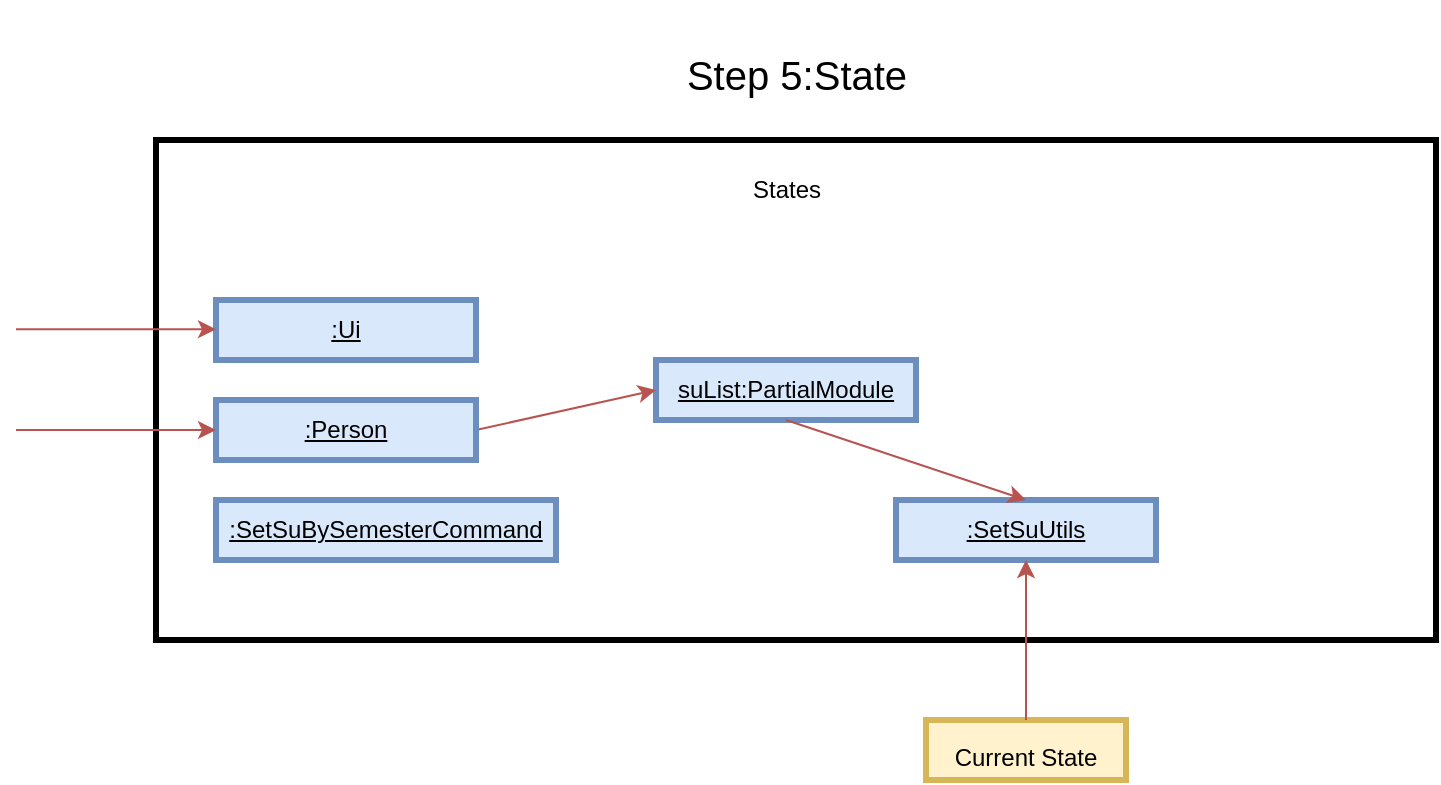 <mxfile version="13.8.6" type="device"><diagram id="31LljileMjd66Bfqc7Uy" name="Page-1"><mxGraphModel dx="1038" dy="523" grid="1" gridSize="10" guides="1" tooltips="1" connect="1" arrows="1" fold="1" page="1" pageScale="1" pageWidth="827" pageHeight="1169" math="0" shadow="0"><root><mxCell id="0"/><mxCell id="1" parent="0"/><mxCell id="h9h-G9-68EJ9-kkgznHa-1" value="" style="rounded=0;whiteSpace=wrap;html=1;strokeWidth=3;" parent="1" vertex="1"><mxGeometry x="80" y="110" width="640" height="250" as="geometry"/></mxCell><mxCell id="h9h-G9-68EJ9-kkgznHa-2" value="&lt;font style=&quot;font-size: 20px&quot;&gt;Step 5:State&lt;/font&gt;" style="text;html=1;align=center;verticalAlign=middle;resizable=0;points=[];autosize=1;fontSize=40;" parent="1" vertex="1"><mxGeometry x="335" y="40" width="130" height="60" as="geometry"/></mxCell><mxCell id="h9h-G9-68EJ9-kkgznHa-3" value="States" style="text;html=1;align=center;verticalAlign=middle;resizable=0;points=[];autosize=1;fontSize=12;" parent="1" vertex="1"><mxGeometry x="370" y="125" width="50" height="20" as="geometry"/></mxCell><mxCell id="h9h-G9-68EJ9-kkgznHa-5" value="&lt;font style=&quot;font-size: 12px&quot;&gt;Current State&lt;/font&gt;" style="rounded=0;whiteSpace=wrap;html=1;strokeWidth=3;fontSize=20;fillColor=#fff2cc;strokeColor=#d6b656;" parent="1" vertex="1"><mxGeometry x="465" y="400" width="100" height="30" as="geometry"/></mxCell><mxCell id="h9h-G9-68EJ9-kkgznHa-6" value="&lt;u&gt;:SetSuBySemesterCommand&lt;/u&gt;" style="rounded=0;whiteSpace=wrap;html=1;strokeWidth=3;fontSize=12;fillColor=#dae8fc;strokeColor=#6c8ebf;" parent="1" vertex="1"><mxGeometry x="110" y="290" width="170" height="30" as="geometry"/></mxCell><mxCell id="h9h-G9-68EJ9-kkgznHa-7" value="&lt;u&gt;suList:PartialModule&lt;/u&gt;" style="rounded=0;whiteSpace=wrap;html=1;strokeWidth=3;fontSize=12;fillColor=#dae8fc;strokeColor=#6c8ebf;" parent="1" vertex="1"><mxGeometry x="330" y="220" width="130" height="30" as="geometry"/></mxCell><mxCell id="h9h-G9-68EJ9-kkgznHa-8" value="&lt;u&gt;:SetSuUtils&lt;/u&gt;" style="rounded=0;whiteSpace=wrap;html=1;strokeWidth=3;fontSize=12;fillColor=#dae8fc;strokeColor=#6c8ebf;" parent="1" vertex="1"><mxGeometry x="450" y="290" width="130" height="30" as="geometry"/></mxCell><mxCell id="h9h-G9-68EJ9-kkgznHa-10" value="" style="endArrow=classic;html=1;fontSize=12;exitX=0.5;exitY=0;exitDx=0;exitDy=0;entryX=0.5;entryY=1;entryDx=0;entryDy=0;fillColor=#f8cecc;strokeColor=#b85450;" parent="1" source="h9h-G9-68EJ9-kkgznHa-5" target="h9h-G9-68EJ9-kkgznHa-8" edge="1"><mxGeometry width="50" height="50" relative="1" as="geometry"><mxPoint x="540" y="400" as="sourcePoint"/><mxPoint x="590" y="350" as="targetPoint"/></mxGeometry></mxCell><mxCell id="h9h-G9-68EJ9-kkgznHa-11" value="" style="endArrow=classic;html=1;fontSize=12;exitX=1;exitY=0.5;exitDx=0;exitDy=0;fillColor=#f8cecc;strokeColor=#b85450;entryX=0;entryY=0.5;entryDx=0;entryDy=0;" parent="1" source="h9h-G9-68EJ9-kkgznHa-15" target="h9h-G9-68EJ9-kkgznHa-7" edge="1"><mxGeometry width="50" height="50" relative="1" as="geometry"><mxPoint x="270" y="400.0" as="sourcePoint"/><mxPoint x="320" y="400" as="targetPoint"/></mxGeometry></mxCell><mxCell id="h9h-G9-68EJ9-kkgznHa-14" value="&lt;u&gt;:Ui&lt;/u&gt;" style="rounded=0;whiteSpace=wrap;html=1;strokeWidth=3;fontSize=12;fillColor=#dae8fc;strokeColor=#6c8ebf;" parent="1" vertex="1"><mxGeometry x="110" y="190" width="130" height="30" as="geometry"/></mxCell><mxCell id="h9h-G9-68EJ9-kkgznHa-15" value="&lt;u&gt;:Person&lt;/u&gt;" style="rounded=0;whiteSpace=wrap;html=1;strokeWidth=3;fontSize=12;fillColor=#dae8fc;strokeColor=#6c8ebf;" parent="1" vertex="1"><mxGeometry x="110" y="240" width="130" height="30" as="geometry"/></mxCell><mxCell id="h9h-G9-68EJ9-kkgznHa-16" value="" style="endArrow=classic;html=1;fontSize=12;entryX=0;entryY=0.5;entryDx=0;entryDy=0;fillColor=#f8cecc;strokeColor=#b85450;" parent="1" target="h9h-G9-68EJ9-kkgznHa-15" edge="1"><mxGeometry width="50" height="50" relative="1" as="geometry"><mxPoint x="10" y="255" as="sourcePoint"/><mxPoint x="20" y="210.0" as="targetPoint"/></mxGeometry></mxCell><mxCell id="h9h-G9-68EJ9-kkgznHa-17" value="" style="endArrow=classic;html=1;fontSize=12;entryX=0;entryY=0.5;entryDx=0;entryDy=0;fillColor=#f8cecc;strokeColor=#b85450;" parent="1" edge="1"><mxGeometry width="50" height="50" relative="1" as="geometry"><mxPoint x="10" y="204.66" as="sourcePoint"/><mxPoint x="110" y="204.66" as="targetPoint"/></mxGeometry></mxCell><mxCell id="TpXiW-hO_sh2I51OA-e3-1" value="" style="endArrow=classic;html=1;fontSize=12;exitX=0.5;exitY=1;exitDx=0;exitDy=0;fillColor=#f8cecc;strokeColor=#b85450;entryX=0.5;entryY=0;entryDx=0;entryDy=0;" edge="1" parent="1" source="h9h-G9-68EJ9-kkgznHa-7" target="h9h-G9-68EJ9-kkgznHa-8"><mxGeometry width="50" height="50" relative="1" as="geometry"><mxPoint x="250" y="265" as="sourcePoint"/><mxPoint x="340" y="245" as="targetPoint"/></mxGeometry></mxCell></root></mxGraphModel></diagram></mxfile>